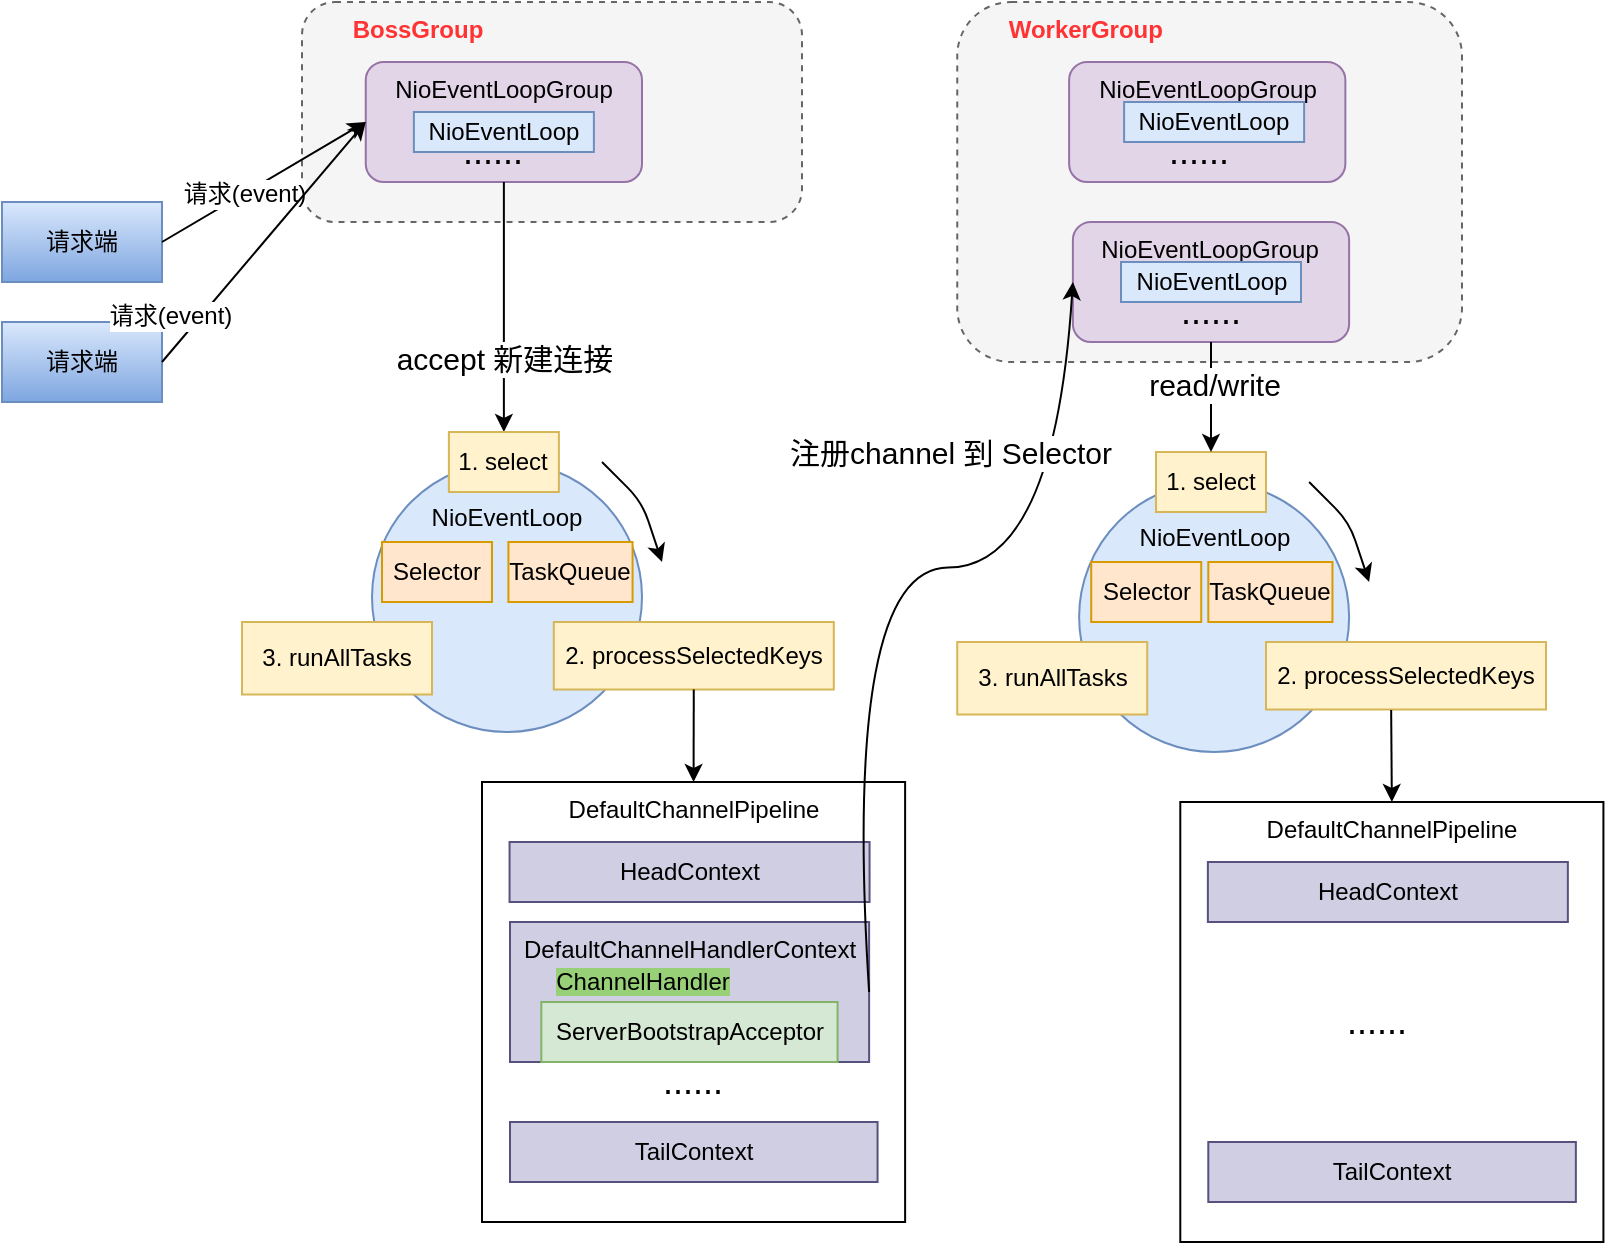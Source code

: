 <mxfile version="13.3.0" type="github">
  <diagram id="g2mtdsYEgcs9JWB7zgiM" name="Page-1">
    <mxGraphModel dx="1426" dy="-235" grid="1" gridSize="10" guides="1" tooltips="1" connect="1" arrows="1" fold="1" page="1" pageScale="1" pageWidth="850" pageHeight="1100" math="0" shadow="0">
      <root>
        <mxCell id="0" />
        <mxCell id="1" parent="0" />
        <mxCell id="olm5wSNEsJc9r0WwJ6Rd-87" value="DefaultChannelPipeline" style="rounded=0;whiteSpace=wrap;html=1;verticalAlign=top;" parent="1" vertex="1">
          <mxGeometry x="280" y="1600" width="211.56" height="220" as="geometry" />
        </mxCell>
        <mxCell id="olm5wSNEsJc9r0WwJ6Rd-88" value="&lt;br&gt;NioEventLoop" style="ellipse;whiteSpace=wrap;html=1;aspect=fixed;verticalAlign=top;fillColor=#dae8fc;strokeColor=#6c8ebf;" parent="1" vertex="1">
          <mxGeometry x="578.56" y="1450" width="135" height="135" as="geometry" />
        </mxCell>
        <mxCell id="olm5wSNEsJc9r0WwJ6Rd-115" value="&lt;b&gt;&lt;font color=&quot;#ff3333&quot;&gt;&amp;nbsp; &amp;nbsp; &amp;nbsp; &amp;nbsp;WorkerGroup&lt;/font&gt;&lt;/b&gt;" style="rounded=1;whiteSpace=wrap;html=1;verticalAlign=top;align=left;dashed=1;fillColor=#f5f5f5;strokeColor=#666666;fontColor=#333333;" parent="1" vertex="1">
          <mxGeometry x="517.62" y="1210" width="252.38" height="180" as="geometry" />
        </mxCell>
        <mxCell id="olm5wSNEsJc9r0WwJ6Rd-97" value="DefaultChannelHandlerContext" style="rounded=0;whiteSpace=wrap;html=1;verticalAlign=top;fillColor=#d0cee2;strokeColor=#56517e;" parent="1" vertex="1">
          <mxGeometry x="294.0" y="1670" width="179.56" height="70" as="geometry" />
        </mxCell>
        <mxCell id="olm5wSNEsJc9r0WwJ6Rd-72" value="&lt;br&gt;NioEventLoop" style="ellipse;whiteSpace=wrap;html=1;aspect=fixed;verticalAlign=top;fillColor=#dae8fc;strokeColor=#6c8ebf;" parent="1" vertex="1">
          <mxGeometry x="225" y="1440" width="135" height="135" as="geometry" />
        </mxCell>
        <mxCell id="olm5wSNEsJc9r0WwJ6Rd-5" value="&lt;b&gt;&lt;font color=&quot;#ff3333&quot;&gt;&amp;nbsp; &amp;nbsp; &amp;nbsp; &amp;nbsp;BossGroup&lt;/font&gt;&lt;/b&gt;" style="rounded=1;whiteSpace=wrap;html=1;verticalAlign=top;align=left;dashed=1;fillColor=#f5f5f5;strokeColor=#666666;fontColor=#333333;" parent="1" vertex="1">
          <mxGeometry x="190" y="1210" width="250" height="110" as="geometry" />
        </mxCell>
        <mxCell id="olm5wSNEsJc9r0WwJ6Rd-6" value="NioEventLoopGroup" style="rounded=1;whiteSpace=wrap;html=1;verticalAlign=top;fillColor=#e1d5e7;strokeColor=#9673a6;" parent="1" vertex="1">
          <mxGeometry x="221.88" y="1240" width="138.12" height="60" as="geometry" />
        </mxCell>
        <mxCell id="olm5wSNEsJc9r0WwJ6Rd-7" value="请求端" style="rounded=0;whiteSpace=wrap;html=1;fillColor=#dae8fc;strokeColor=#6c8ebf;gradientColor=#7ea6e0;" parent="1" vertex="1">
          <mxGeometry x="40" y="1310" width="80" height="40" as="geometry" />
        </mxCell>
        <mxCell id="olm5wSNEsJc9r0WwJ6Rd-8" value="请求端" style="rounded=0;whiteSpace=wrap;html=1;fillColor=#dae8fc;strokeColor=#6c8ebf;gradientColor=#7ea6e0;" parent="1" vertex="1">
          <mxGeometry x="40" y="1370" width="80" height="40" as="geometry" />
        </mxCell>
        <mxCell id="olm5wSNEsJc9r0WwJ6Rd-9" value="TaskQueue" style="rounded=0;whiteSpace=wrap;html=1;fillColor=#ffe6cc;strokeColor=#d79b00;" parent="1" vertex="1">
          <mxGeometry x="293.21" y="1480" width="62.07" height="30" as="geometry" />
        </mxCell>
        <mxCell id="olm5wSNEsJc9r0WwJ6Rd-14" value="" style="endArrow=classic;html=1;exitX=1;exitY=0.5;exitDx=0;exitDy=0;entryX=0;entryY=0.5;entryDx=0;entryDy=0;" parent="1" source="olm5wSNEsJc9r0WwJ6Rd-7" target="olm5wSNEsJc9r0WwJ6Rd-6" edge="1">
          <mxGeometry width="50" height="50" relative="1" as="geometry">
            <mxPoint x="510" y="1480" as="sourcePoint" />
            <mxPoint x="560" y="1430" as="targetPoint" />
          </mxGeometry>
        </mxCell>
        <mxCell id="olm5wSNEsJc9r0WwJ6Rd-15" value="请求(event)" style="text;html=1;align=center;verticalAlign=middle;resizable=0;points=[];labelBackgroundColor=#ffffff;" parent="olm5wSNEsJc9r0WwJ6Rd-14" vertex="1" connectable="0">
          <mxGeometry x="-0.2" relative="1" as="geometry">
            <mxPoint as="offset" />
          </mxGeometry>
        </mxCell>
        <mxCell id="olm5wSNEsJc9r0WwJ6Rd-16" value="" style="endArrow=classic;html=1;exitX=1;exitY=0.5;exitDx=0;exitDy=0;entryX=0;entryY=0.5;entryDx=0;entryDy=0;" parent="1" source="olm5wSNEsJc9r0WwJ6Rd-8" target="olm5wSNEsJc9r0WwJ6Rd-6" edge="1">
          <mxGeometry width="50" height="50" relative="1" as="geometry">
            <mxPoint x="510" y="1480" as="sourcePoint" />
            <mxPoint x="560" y="1430" as="targetPoint" />
          </mxGeometry>
        </mxCell>
        <mxCell id="olm5wSNEsJc9r0WwJ6Rd-17" value="请求(event)" style="text;html=1;align=center;verticalAlign=middle;resizable=0;points=[];labelBackgroundColor=#ffffff;" parent="olm5wSNEsJc9r0WwJ6Rd-16" vertex="1" connectable="0">
          <mxGeometry x="-0.292" y="2" relative="1" as="geometry">
            <mxPoint x="-30.17" y="20.51" as="offset" />
          </mxGeometry>
        </mxCell>
        <mxCell id="olm5wSNEsJc9r0WwJ6Rd-18" value="" style="endArrow=classic;html=1;exitX=0.5;exitY=1;exitDx=0;exitDy=0;entryX=0.5;entryY=0;entryDx=0;entryDy=0;" parent="1" source="olm5wSNEsJc9r0WwJ6Rd-6" target="olm5wSNEsJc9r0WwJ6Rd-35" edge="1">
          <mxGeometry width="50" height="50" relative="1" as="geometry">
            <mxPoint x="505.43" y="1440" as="sourcePoint" />
            <mxPoint x="291" y="1420" as="targetPoint" />
          </mxGeometry>
        </mxCell>
        <mxCell id="olm5wSNEsJc9r0WwJ6Rd-19" value="accept 新建连接" style="text;html=1;align=center;verticalAlign=middle;resizable=0;points=[];labelBackgroundColor=#ffffff;fontSize=15;" parent="olm5wSNEsJc9r0WwJ6Rd-18" vertex="1" connectable="0">
          <mxGeometry x="-0.099" y="3" relative="1" as="geometry">
            <mxPoint x="-3.03" y="31" as="offset" />
          </mxGeometry>
        </mxCell>
        <mxCell id="olm5wSNEsJc9r0WwJ6Rd-23" value="Selector" style="rounded=0;whiteSpace=wrap;html=1;fillColor=#ffe6cc;strokeColor=#d79b00;" parent="1" vertex="1">
          <mxGeometry x="230" y="1480" width="55" height="30" as="geometry" />
        </mxCell>
        <mxCell id="olm5wSNEsJc9r0WwJ6Rd-35" value="1. select" style="rounded=0;whiteSpace=wrap;html=1;fillColor=#fff2cc;strokeColor=#d6b656;" parent="1" vertex="1">
          <mxGeometry x="263.44" y="1425" width="55" height="30" as="geometry" />
        </mxCell>
        <mxCell id="olm5wSNEsJc9r0WwJ6Rd-73" value="2. processSelectedKeys" style="rounded=0;whiteSpace=wrap;html=1;fillColor=#fff2cc;strokeColor=#d6b656;" parent="1" vertex="1">
          <mxGeometry x="315.89" y="1520" width="140" height="33.75" as="geometry" />
        </mxCell>
        <mxCell id="olm5wSNEsJc9r0WwJ6Rd-75" value="3. runAllTasks" style="rounded=0;whiteSpace=wrap;html=1;fillColor=#fff2cc;strokeColor=#d6b656;" parent="1" vertex="1">
          <mxGeometry x="160" y="1520" width="95" height="36.25" as="geometry" />
        </mxCell>
        <mxCell id="olm5wSNEsJc9r0WwJ6Rd-76" value="" style="endArrow=classic;html=1;" parent="1" edge="1">
          <mxGeometry width="50" height="50" relative="1" as="geometry">
            <mxPoint x="340" y="1440" as="sourcePoint" />
            <mxPoint x="370" y="1490" as="targetPoint" />
            <Array as="points">
              <mxPoint x="360" y="1460" />
            </Array>
          </mxGeometry>
        </mxCell>
        <mxCell id="olm5wSNEsJc9r0WwJ6Rd-80" value="NioEventLoopGroup" style="rounded=1;whiteSpace=wrap;html=1;verticalAlign=top;fillColor=#e1d5e7;strokeColor=#9673a6;" parent="1" vertex="1">
          <mxGeometry x="573.56" y="1240" width="138.12" height="60" as="geometry" />
        </mxCell>
        <mxCell id="olm5wSNEsJc9r0WwJ6Rd-83" value="NioEventLoopGroup" style="rounded=1;whiteSpace=wrap;html=1;verticalAlign=top;fillColor=#e1d5e7;strokeColor=#9673a6;" parent="1" vertex="1">
          <mxGeometry x="575.44" y="1320" width="138.12" height="60" as="geometry" />
        </mxCell>
        <mxCell id="olm5wSNEsJc9r0WwJ6Rd-84" value="TaskQueue" style="rounded=0;whiteSpace=wrap;html=1;fillColor=#ffe6cc;strokeColor=#d79b00;" parent="1" vertex="1">
          <mxGeometry x="643.15" y="1490" width="62.07" height="30" as="geometry" />
        </mxCell>
        <mxCell id="olm5wSNEsJc9r0WwJ6Rd-85" value="Selector" style="rounded=0;whiteSpace=wrap;html=1;fillColor=#ffe6cc;strokeColor=#d79b00;" parent="1" vertex="1">
          <mxGeometry x="584.61" y="1490" width="55" height="30" as="geometry" />
        </mxCell>
        <mxCell id="olm5wSNEsJc9r0WwJ6Rd-86" value="" style="endArrow=classic;html=1;exitX=0.5;exitY=1;exitDx=0;exitDy=0;entryX=0.5;entryY=0;entryDx=0;entryDy=0;" parent="1" source="olm5wSNEsJc9r0WwJ6Rd-73" target="olm5wSNEsJc9r0WwJ6Rd-87" edge="1">
          <mxGeometry width="50" height="50" relative="1" as="geometry">
            <mxPoint x="700" y="1550" as="sourcePoint" />
            <mxPoint x="380" y="1590" as="targetPoint" />
          </mxGeometry>
        </mxCell>
        <mxCell id="olm5wSNEsJc9r0WwJ6Rd-89" value="1. select" style="rounded=0;whiteSpace=wrap;html=1;fillColor=#fff2cc;strokeColor=#d6b656;" parent="1" vertex="1">
          <mxGeometry x="617" y="1435" width="55" height="30" as="geometry" />
        </mxCell>
        <mxCell id="olm5wSNEsJc9r0WwJ6Rd-90" value="2. processSelectedKeys" style="rounded=0;whiteSpace=wrap;html=1;fillColor=#fff2cc;strokeColor=#d6b656;" parent="1" vertex="1">
          <mxGeometry x="672" y="1530" width="140" height="33.75" as="geometry" />
        </mxCell>
        <mxCell id="olm5wSNEsJc9r0WwJ6Rd-91" value="3. runAllTasks" style="rounded=0;whiteSpace=wrap;html=1;fillColor=#fff2cc;strokeColor=#d6b656;" parent="1" vertex="1">
          <mxGeometry x="517.62" y="1530" width="95" height="36.25" as="geometry" />
        </mxCell>
        <mxCell id="olm5wSNEsJc9r0WwJ6Rd-92" value="" style="endArrow=classic;html=1;" parent="1" edge="1">
          <mxGeometry width="50" height="50" relative="1" as="geometry">
            <mxPoint x="693.56" y="1450" as="sourcePoint" />
            <mxPoint x="723.56" y="1500" as="targetPoint" />
            <Array as="points">
              <mxPoint x="713.56" y="1470" />
            </Array>
          </mxGeometry>
        </mxCell>
        <mxCell id="olm5wSNEsJc9r0WwJ6Rd-93" value="" style="endArrow=classic;html=1;exitX=0.447;exitY=1.007;exitDx=0;exitDy=0;exitPerimeter=0;entryX=0.5;entryY=0;entryDx=0;entryDy=0;" parent="1" source="olm5wSNEsJc9r0WwJ6Rd-90" target="olm5wSNEsJc9r0WwJ6Rd-108" edge="1">
          <mxGeometry width="50" height="50" relative="1" as="geometry">
            <mxPoint x="1053.56" y="1560" as="sourcePoint" />
            <mxPoint x="733.56" y="1600" as="targetPoint" />
          </mxGeometry>
        </mxCell>
        <mxCell id="olm5wSNEsJc9r0WwJ6Rd-94" value="HeadContext" style="rounded=0;whiteSpace=wrap;html=1;fillColor=#d0cee2;strokeColor=#56517e;" parent="1" vertex="1">
          <mxGeometry x="293.78" y="1630" width="180" height="30" as="geometry" />
        </mxCell>
        <mxCell id="olm5wSNEsJc9r0WwJ6Rd-95" value="ServerBootstrapAcceptor" style="rounded=0;whiteSpace=wrap;html=1;fillColor=#d5e8d4;strokeColor=#82b366;" parent="1" vertex="1">
          <mxGeometry x="309.66" y="1710" width="148.12" height="30" as="geometry" />
        </mxCell>
        <mxCell id="olm5wSNEsJc9r0WwJ6Rd-96" value="TailContext" style="rounded=0;whiteSpace=wrap;html=1;fillColor=#d0cee2;strokeColor=#56517e;" parent="1" vertex="1">
          <mxGeometry x="294.0" y="1770" width="183.78" height="30" as="geometry" />
        </mxCell>
        <mxCell id="olm5wSNEsJc9r0WwJ6Rd-98" value="&lt;font style=&quot;background-color: rgb(151 , 208 , 119)&quot;&gt;ChannelHandler&lt;/font&gt;" style="text;html=1;align=center;verticalAlign=middle;resizable=0;points=[];autosize=1;" parent="1" vertex="1">
          <mxGeometry x="309.66" y="1690" width="100" height="20" as="geometry" />
        </mxCell>
        <mxCell id="olm5wSNEsJc9r0WwJ6Rd-99" value="......" style="text;html=1;align=center;verticalAlign=middle;resizable=0;points=[];autosize=1;fontSize=18;" parent="1" vertex="1">
          <mxGeometry x="259.66" y="1270" width="50" height="30" as="geometry" />
        </mxCell>
        <mxCell id="olm5wSNEsJc9r0WwJ6Rd-103" value="" style="curved=1;endArrow=classic;html=1;fontSize=15;entryX=0;entryY=0.5;entryDx=0;entryDy=0;exitX=1;exitY=0.5;exitDx=0;exitDy=0;" parent="1" source="olm5wSNEsJc9r0WwJ6Rd-97" target="olm5wSNEsJc9r0WwJ6Rd-83" edge="1">
          <mxGeometry width="50" height="50" relative="1" as="geometry">
            <mxPoint x="566.22" y="1542.5" as="sourcePoint" />
            <mxPoint x="616.22" y="1492.5" as="targetPoint" />
            <Array as="points">
              <mxPoint x="460" y="1493" />
              <mxPoint x="566.22" y="1492.5" />
            </Array>
          </mxGeometry>
        </mxCell>
        <mxCell id="olm5wSNEsJc9r0WwJ6Rd-104" value="注册channel 到 Selector" style="edgeLabel;html=1;align=center;verticalAlign=middle;resizable=0;points=[];fontSize=15;" parent="olm5wSNEsJc9r0WwJ6Rd-103" vertex="1" connectable="0">
          <mxGeometry x="0.578" y="-1" relative="1" as="geometry">
            <mxPoint x="-56.59" y="-12.31" as="offset" />
          </mxGeometry>
        </mxCell>
        <mxCell id="olm5wSNEsJc9r0WwJ6Rd-105" value="......" style="text;html=1;align=center;verticalAlign=middle;resizable=0;points=[];autosize=1;fontSize=18;" parent="1" vertex="1">
          <mxGeometry x="612.62" y="1270" width="50" height="30" as="geometry" />
        </mxCell>
        <mxCell id="olm5wSNEsJc9r0WwJ6Rd-106" value="" style="endArrow=classic;html=1;fontSize=15;exitX=0.5;exitY=1;exitDx=0;exitDy=0;entryX=0.5;entryY=0;entryDx=0;entryDy=0;" parent="1" source="olm5wSNEsJc9r0WwJ6Rd-83" target="olm5wSNEsJc9r0WwJ6Rd-89" edge="1">
          <mxGeometry width="50" height="50" relative="1" as="geometry">
            <mxPoint x="750.71" y="1580" as="sourcePoint" />
            <mxPoint x="800.71" y="1530" as="targetPoint" />
          </mxGeometry>
        </mxCell>
        <mxCell id="olm5wSNEsJc9r0WwJ6Rd-107" value="read/write" style="edgeLabel;html=1;align=center;verticalAlign=middle;resizable=0;points=[];fontSize=15;" parent="olm5wSNEsJc9r0WwJ6Rd-106" vertex="1" connectable="0">
          <mxGeometry x="-0.367" y="1" relative="1" as="geometry">
            <mxPoint x="0.56" y="3" as="offset" />
          </mxGeometry>
        </mxCell>
        <mxCell id="olm5wSNEsJc9r0WwJ6Rd-108" value="DefaultChannelPipeline" style="rounded=0;whiteSpace=wrap;html=1;verticalAlign=top;" parent="1" vertex="1">
          <mxGeometry x="629.15" y="1610" width="211.56" height="220" as="geometry" />
        </mxCell>
        <mxCell id="olm5wSNEsJc9r0WwJ6Rd-110" value="HeadContext" style="rounded=0;whiteSpace=wrap;html=1;fillColor=#d0cee2;strokeColor=#56517e;" parent="1" vertex="1">
          <mxGeometry x="642.93" y="1640" width="180" height="30" as="geometry" />
        </mxCell>
        <mxCell id="olm5wSNEsJc9r0WwJ6Rd-112" value="TailContext" style="rounded=0;whiteSpace=wrap;html=1;fillColor=#d0cee2;strokeColor=#56517e;" parent="1" vertex="1">
          <mxGeometry x="643.15" y="1780" width="183.78" height="30" as="geometry" />
        </mxCell>
        <mxCell id="olm5wSNEsJc9r0WwJ6Rd-114" value="......" style="text;html=1;align=center;verticalAlign=middle;resizable=0;points=[];autosize=1;fontSize=18;" parent="1" vertex="1">
          <mxGeometry x="701.68" y="1705" width="50" height="30" as="geometry" />
        </mxCell>
        <mxCell id="RLIUGgiMrNM2LjDt8Snq-2" value="NioEventLoop" style="rounded=0;whiteSpace=wrap;html=1;fillColor=#dae8fc;strokeColor=#6c8ebf;" vertex="1" parent="1">
          <mxGeometry x="245.94" y="1265" width="90" height="20" as="geometry" />
        </mxCell>
        <mxCell id="RLIUGgiMrNM2LjDt8Snq-3" value="NioEventLoop" style="rounded=0;whiteSpace=wrap;html=1;fillColor=#dae8fc;strokeColor=#6c8ebf;" vertex="1" parent="1">
          <mxGeometry x="599.5" y="1340" width="90" height="20" as="geometry" />
        </mxCell>
        <mxCell id="RLIUGgiMrNM2LjDt8Snq-4" value="NioEventLoop" style="rounded=0;whiteSpace=wrap;html=1;fillColor=#dae8fc;strokeColor=#6c8ebf;" vertex="1" parent="1">
          <mxGeometry x="601.06" y="1260" width="90" height="20" as="geometry" />
        </mxCell>
        <mxCell id="RLIUGgiMrNM2LjDt8Snq-5" value="......" style="text;html=1;align=center;verticalAlign=middle;resizable=0;points=[];autosize=1;fontSize=18;" vertex="1" parent="1">
          <mxGeometry x="359.66" y="1735" width="50" height="30" as="geometry" />
        </mxCell>
        <mxCell id="RLIUGgiMrNM2LjDt8Snq-6" value="......" style="text;html=1;align=center;verticalAlign=middle;resizable=0;points=[];autosize=1;fontSize=18;" vertex="1" parent="1">
          <mxGeometry x="618.81" y="1350" width="50" height="30" as="geometry" />
        </mxCell>
      </root>
    </mxGraphModel>
  </diagram>
</mxfile>
